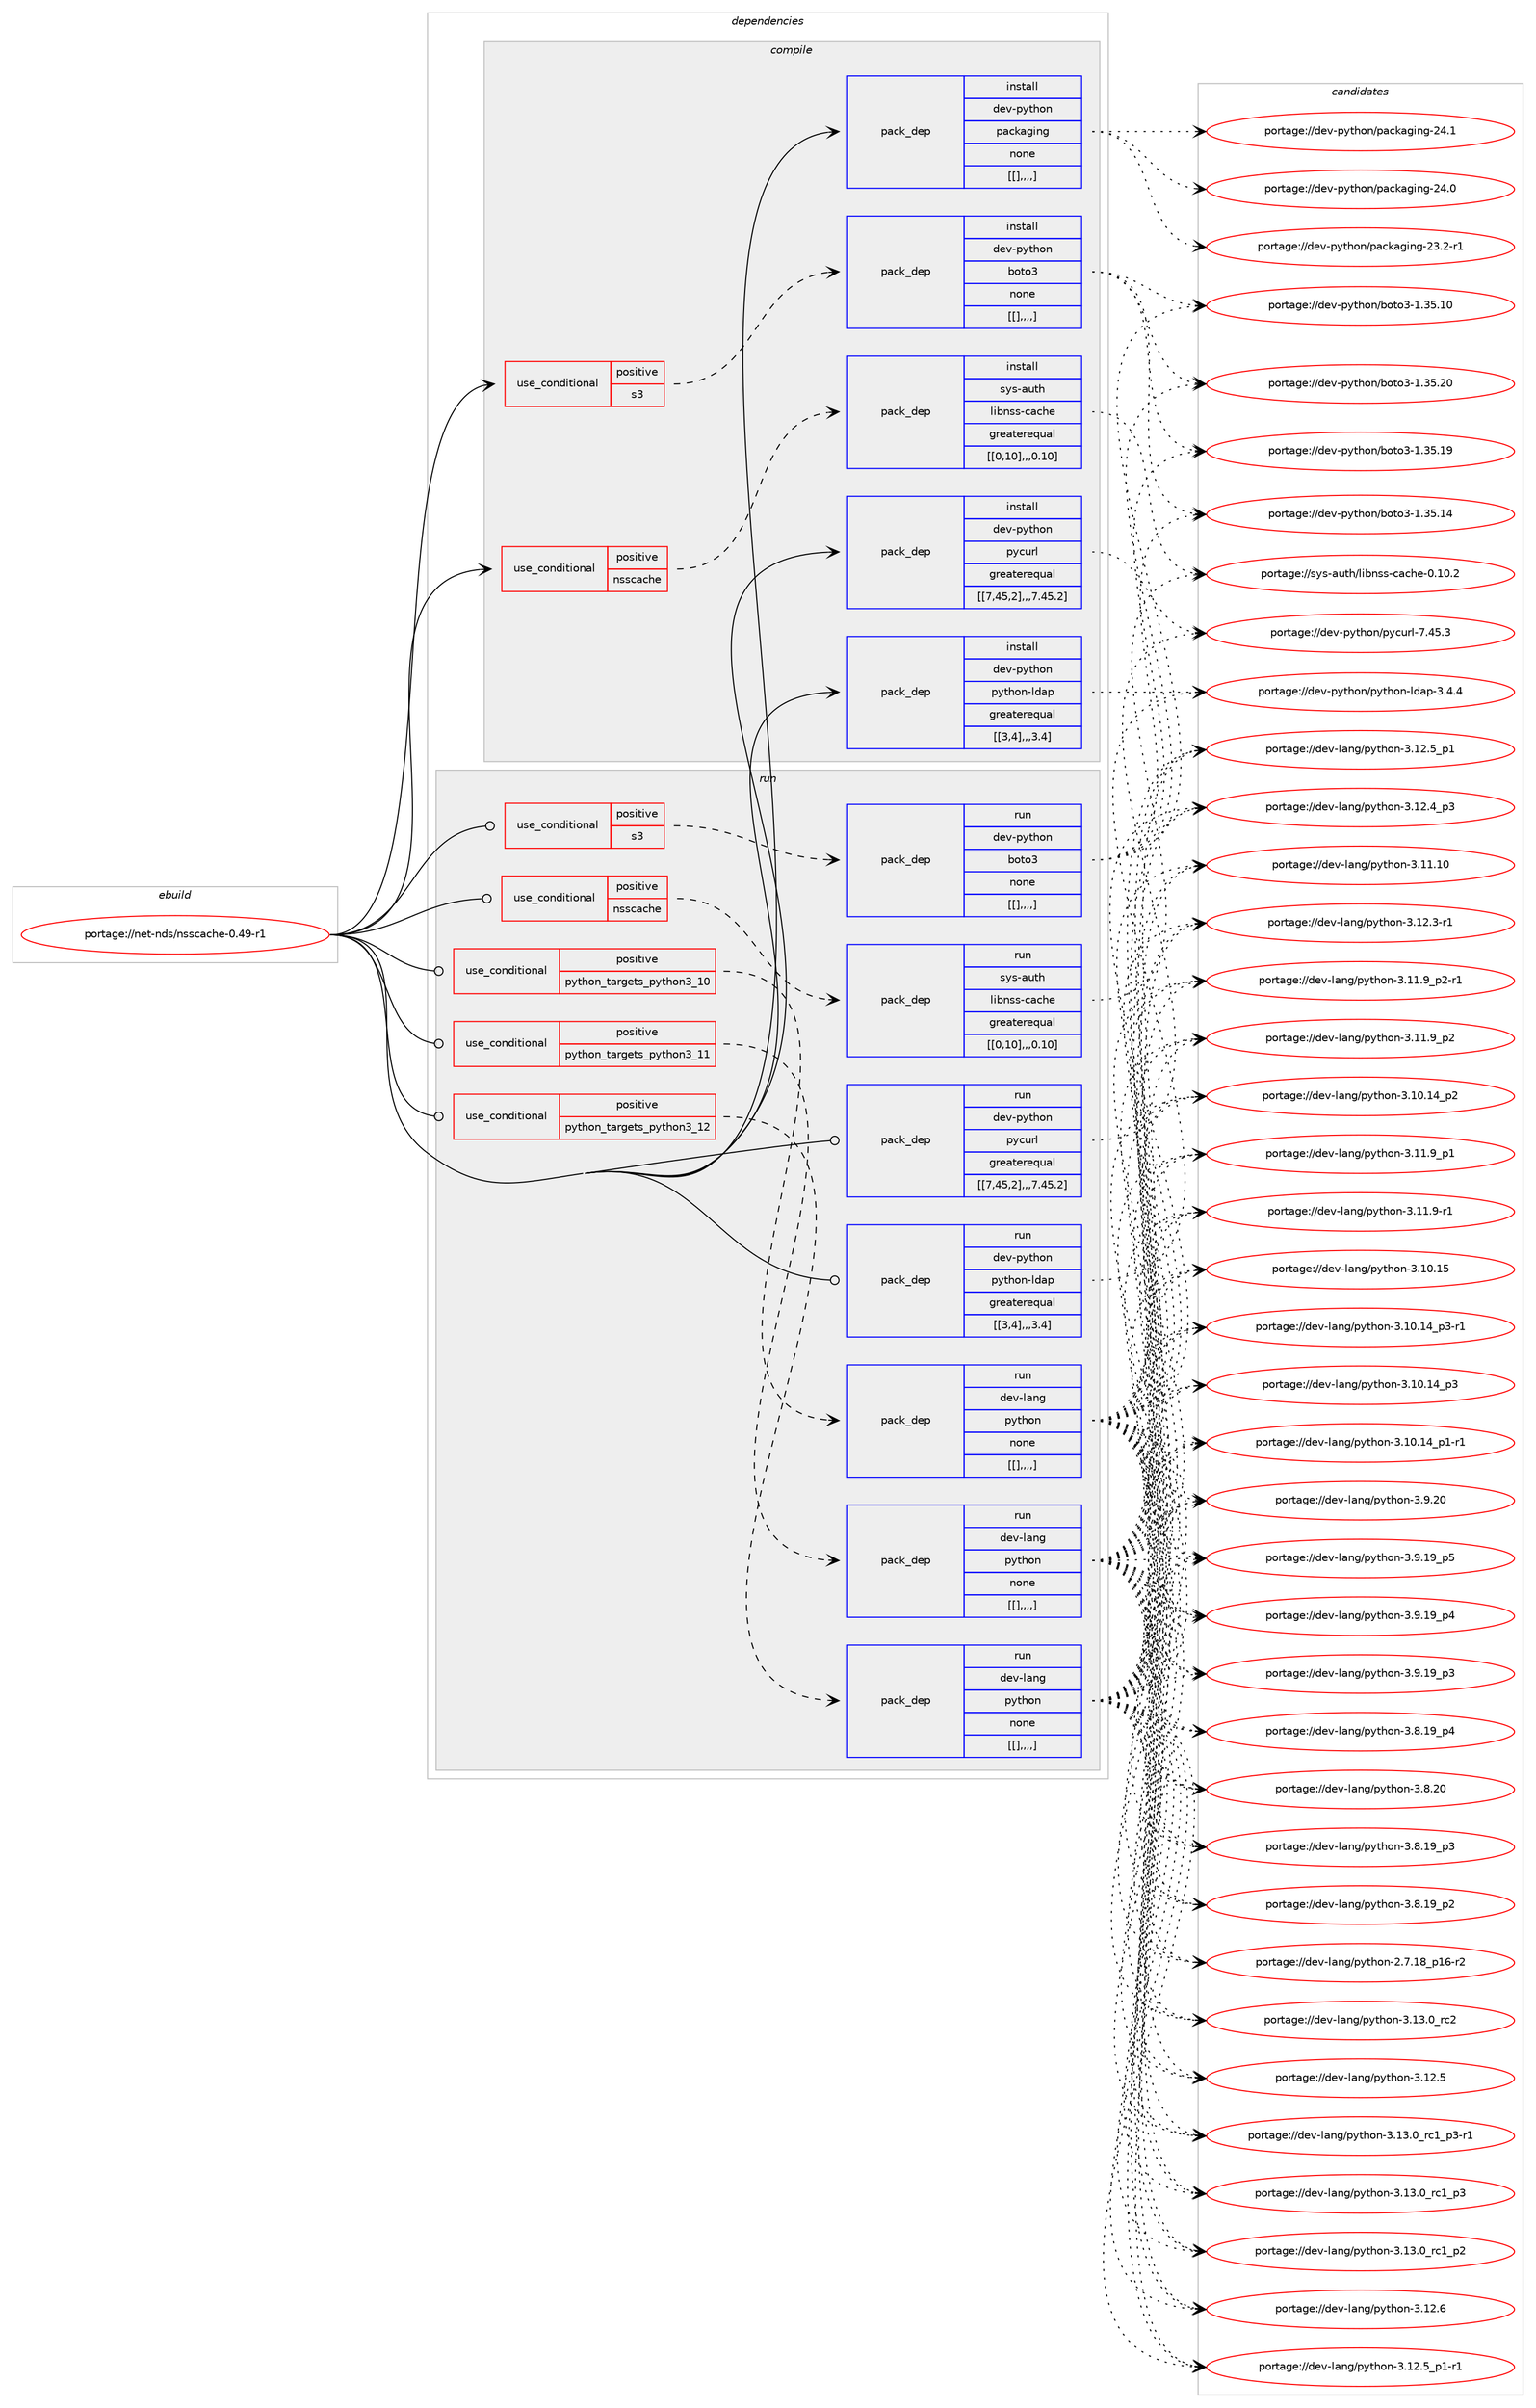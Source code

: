 digraph prolog {

# *************
# Graph options
# *************

newrank=true;
concentrate=true;
compound=true;
graph [rankdir=LR,fontname=Helvetica,fontsize=10,ranksep=1.5];#, ranksep=2.5, nodesep=0.2];
edge  [arrowhead=vee];
node  [fontname=Helvetica,fontsize=10];

# **********
# The ebuild
# **********

subgraph cluster_leftcol {
color=gray;
label=<<i>ebuild</i>>;
id [label="portage://net-nds/nsscache-0.49-r1", color=red, width=4, href="../net-nds/nsscache-0.49-r1.svg"];
}

# ****************
# The dependencies
# ****************

subgraph cluster_midcol {
color=gray;
label=<<i>dependencies</i>>;
subgraph cluster_compile {
fillcolor="#eeeeee";
style=filled;
label=<<i>compile</i>>;
subgraph cond103692 {
dependency395226 [label=<<TABLE BORDER="0" CELLBORDER="1" CELLSPACING="0" CELLPADDING="4"><TR><TD ROWSPAN="3" CELLPADDING="10">use_conditional</TD></TR><TR><TD>positive</TD></TR><TR><TD>nsscache</TD></TR></TABLE>>, shape=none, color=red];
subgraph pack288638 {
dependency395227 [label=<<TABLE BORDER="0" CELLBORDER="1" CELLSPACING="0" CELLPADDING="4" WIDTH="220"><TR><TD ROWSPAN="6" CELLPADDING="30">pack_dep</TD></TR><TR><TD WIDTH="110">install</TD></TR><TR><TD>sys-auth</TD></TR><TR><TD>libnss-cache</TD></TR><TR><TD>greaterequal</TD></TR><TR><TD>[[0,10],,,0.10]</TD></TR></TABLE>>, shape=none, color=blue];
}
dependency395226:e -> dependency395227:w [weight=20,style="dashed",arrowhead="vee"];
}
id:e -> dependency395226:w [weight=20,style="solid",arrowhead="vee"];
subgraph cond103693 {
dependency395228 [label=<<TABLE BORDER="0" CELLBORDER="1" CELLSPACING="0" CELLPADDING="4"><TR><TD ROWSPAN="3" CELLPADDING="10">use_conditional</TD></TR><TR><TD>positive</TD></TR><TR><TD>s3</TD></TR></TABLE>>, shape=none, color=red];
subgraph pack288639 {
dependency395229 [label=<<TABLE BORDER="0" CELLBORDER="1" CELLSPACING="0" CELLPADDING="4" WIDTH="220"><TR><TD ROWSPAN="6" CELLPADDING="30">pack_dep</TD></TR><TR><TD WIDTH="110">install</TD></TR><TR><TD>dev-python</TD></TR><TR><TD>boto3</TD></TR><TR><TD>none</TD></TR><TR><TD>[[],,,,]</TD></TR></TABLE>>, shape=none, color=blue];
}
dependency395228:e -> dependency395229:w [weight=20,style="dashed",arrowhead="vee"];
}
id:e -> dependency395228:w [weight=20,style="solid",arrowhead="vee"];
subgraph pack288640 {
dependency395230 [label=<<TABLE BORDER="0" CELLBORDER="1" CELLSPACING="0" CELLPADDING="4" WIDTH="220"><TR><TD ROWSPAN="6" CELLPADDING="30">pack_dep</TD></TR><TR><TD WIDTH="110">install</TD></TR><TR><TD>dev-python</TD></TR><TR><TD>packaging</TD></TR><TR><TD>none</TD></TR><TR><TD>[[],,,,]</TD></TR></TABLE>>, shape=none, color=blue];
}
id:e -> dependency395230:w [weight=20,style="solid",arrowhead="vee"];
subgraph pack288641 {
dependency395231 [label=<<TABLE BORDER="0" CELLBORDER="1" CELLSPACING="0" CELLPADDING="4" WIDTH="220"><TR><TD ROWSPAN="6" CELLPADDING="30">pack_dep</TD></TR><TR><TD WIDTH="110">install</TD></TR><TR><TD>dev-python</TD></TR><TR><TD>pycurl</TD></TR><TR><TD>greaterequal</TD></TR><TR><TD>[[7,45,2],,,7.45.2]</TD></TR></TABLE>>, shape=none, color=blue];
}
id:e -> dependency395231:w [weight=20,style="solid",arrowhead="vee"];
subgraph pack288642 {
dependency395232 [label=<<TABLE BORDER="0" CELLBORDER="1" CELLSPACING="0" CELLPADDING="4" WIDTH="220"><TR><TD ROWSPAN="6" CELLPADDING="30">pack_dep</TD></TR><TR><TD WIDTH="110">install</TD></TR><TR><TD>dev-python</TD></TR><TR><TD>python-ldap</TD></TR><TR><TD>greaterequal</TD></TR><TR><TD>[[3,4],,,3.4]</TD></TR></TABLE>>, shape=none, color=blue];
}
id:e -> dependency395232:w [weight=20,style="solid",arrowhead="vee"];
}
subgraph cluster_compileandrun {
fillcolor="#eeeeee";
style=filled;
label=<<i>compile and run</i>>;
}
subgraph cluster_run {
fillcolor="#eeeeee";
style=filled;
label=<<i>run</i>>;
subgraph cond103694 {
dependency395233 [label=<<TABLE BORDER="0" CELLBORDER="1" CELLSPACING="0" CELLPADDING="4"><TR><TD ROWSPAN="3" CELLPADDING="10">use_conditional</TD></TR><TR><TD>positive</TD></TR><TR><TD>nsscache</TD></TR></TABLE>>, shape=none, color=red];
subgraph pack288643 {
dependency395234 [label=<<TABLE BORDER="0" CELLBORDER="1" CELLSPACING="0" CELLPADDING="4" WIDTH="220"><TR><TD ROWSPAN="6" CELLPADDING="30">pack_dep</TD></TR><TR><TD WIDTH="110">run</TD></TR><TR><TD>sys-auth</TD></TR><TR><TD>libnss-cache</TD></TR><TR><TD>greaterequal</TD></TR><TR><TD>[[0,10],,,0.10]</TD></TR></TABLE>>, shape=none, color=blue];
}
dependency395233:e -> dependency395234:w [weight=20,style="dashed",arrowhead="vee"];
}
id:e -> dependency395233:w [weight=20,style="solid",arrowhead="odot"];
subgraph cond103695 {
dependency395235 [label=<<TABLE BORDER="0" CELLBORDER="1" CELLSPACING="0" CELLPADDING="4"><TR><TD ROWSPAN="3" CELLPADDING="10">use_conditional</TD></TR><TR><TD>positive</TD></TR><TR><TD>python_targets_python3_10</TD></TR></TABLE>>, shape=none, color=red];
subgraph pack288644 {
dependency395236 [label=<<TABLE BORDER="0" CELLBORDER="1" CELLSPACING="0" CELLPADDING="4" WIDTH="220"><TR><TD ROWSPAN="6" CELLPADDING="30">pack_dep</TD></TR><TR><TD WIDTH="110">run</TD></TR><TR><TD>dev-lang</TD></TR><TR><TD>python</TD></TR><TR><TD>none</TD></TR><TR><TD>[[],,,,]</TD></TR></TABLE>>, shape=none, color=blue];
}
dependency395235:e -> dependency395236:w [weight=20,style="dashed",arrowhead="vee"];
}
id:e -> dependency395235:w [weight=20,style="solid",arrowhead="odot"];
subgraph cond103696 {
dependency395237 [label=<<TABLE BORDER="0" CELLBORDER="1" CELLSPACING="0" CELLPADDING="4"><TR><TD ROWSPAN="3" CELLPADDING="10">use_conditional</TD></TR><TR><TD>positive</TD></TR><TR><TD>python_targets_python3_11</TD></TR></TABLE>>, shape=none, color=red];
subgraph pack288645 {
dependency395238 [label=<<TABLE BORDER="0" CELLBORDER="1" CELLSPACING="0" CELLPADDING="4" WIDTH="220"><TR><TD ROWSPAN="6" CELLPADDING="30">pack_dep</TD></TR><TR><TD WIDTH="110">run</TD></TR><TR><TD>dev-lang</TD></TR><TR><TD>python</TD></TR><TR><TD>none</TD></TR><TR><TD>[[],,,,]</TD></TR></TABLE>>, shape=none, color=blue];
}
dependency395237:e -> dependency395238:w [weight=20,style="dashed",arrowhead="vee"];
}
id:e -> dependency395237:w [weight=20,style="solid",arrowhead="odot"];
subgraph cond103697 {
dependency395239 [label=<<TABLE BORDER="0" CELLBORDER="1" CELLSPACING="0" CELLPADDING="4"><TR><TD ROWSPAN="3" CELLPADDING="10">use_conditional</TD></TR><TR><TD>positive</TD></TR><TR><TD>python_targets_python3_12</TD></TR></TABLE>>, shape=none, color=red];
subgraph pack288646 {
dependency395240 [label=<<TABLE BORDER="0" CELLBORDER="1" CELLSPACING="0" CELLPADDING="4" WIDTH="220"><TR><TD ROWSPAN="6" CELLPADDING="30">pack_dep</TD></TR><TR><TD WIDTH="110">run</TD></TR><TR><TD>dev-lang</TD></TR><TR><TD>python</TD></TR><TR><TD>none</TD></TR><TR><TD>[[],,,,]</TD></TR></TABLE>>, shape=none, color=blue];
}
dependency395239:e -> dependency395240:w [weight=20,style="dashed",arrowhead="vee"];
}
id:e -> dependency395239:w [weight=20,style="solid",arrowhead="odot"];
subgraph cond103698 {
dependency395241 [label=<<TABLE BORDER="0" CELLBORDER="1" CELLSPACING="0" CELLPADDING="4"><TR><TD ROWSPAN="3" CELLPADDING="10">use_conditional</TD></TR><TR><TD>positive</TD></TR><TR><TD>s3</TD></TR></TABLE>>, shape=none, color=red];
subgraph pack288647 {
dependency395242 [label=<<TABLE BORDER="0" CELLBORDER="1" CELLSPACING="0" CELLPADDING="4" WIDTH="220"><TR><TD ROWSPAN="6" CELLPADDING="30">pack_dep</TD></TR><TR><TD WIDTH="110">run</TD></TR><TR><TD>dev-python</TD></TR><TR><TD>boto3</TD></TR><TR><TD>none</TD></TR><TR><TD>[[],,,,]</TD></TR></TABLE>>, shape=none, color=blue];
}
dependency395241:e -> dependency395242:w [weight=20,style="dashed",arrowhead="vee"];
}
id:e -> dependency395241:w [weight=20,style="solid",arrowhead="odot"];
subgraph pack288648 {
dependency395243 [label=<<TABLE BORDER="0" CELLBORDER="1" CELLSPACING="0" CELLPADDING="4" WIDTH="220"><TR><TD ROWSPAN="6" CELLPADDING="30">pack_dep</TD></TR><TR><TD WIDTH="110">run</TD></TR><TR><TD>dev-python</TD></TR><TR><TD>pycurl</TD></TR><TR><TD>greaterequal</TD></TR><TR><TD>[[7,45,2],,,7.45.2]</TD></TR></TABLE>>, shape=none, color=blue];
}
id:e -> dependency395243:w [weight=20,style="solid",arrowhead="odot"];
subgraph pack288649 {
dependency395244 [label=<<TABLE BORDER="0" CELLBORDER="1" CELLSPACING="0" CELLPADDING="4" WIDTH="220"><TR><TD ROWSPAN="6" CELLPADDING="30">pack_dep</TD></TR><TR><TD WIDTH="110">run</TD></TR><TR><TD>dev-python</TD></TR><TR><TD>python-ldap</TD></TR><TR><TD>greaterequal</TD></TR><TR><TD>[[3,4],,,3.4]</TD></TR></TABLE>>, shape=none, color=blue];
}
id:e -> dependency395244:w [weight=20,style="solid",arrowhead="odot"];
}
}

# **************
# The candidates
# **************

subgraph cluster_choices {
rank=same;
color=gray;
label=<<i>candidates</i>>;

subgraph choice288638 {
color=black;
nodesep=1;
choice115121115459711711610447108105981101151154599979910410145484649484650 [label="portage://sys-auth/libnss-cache-0.10.2", color=red, width=4,href="../sys-auth/libnss-cache-0.10.2.svg"];
dependency395227:e -> choice115121115459711711610447108105981101151154599979910410145484649484650:w [style=dotted,weight="100"];
}
subgraph choice288639 {
color=black;
nodesep=1;
choice100101118451121211161041111104798111116111514549465153465048 [label="portage://dev-python/boto3-1.35.20", color=red, width=4,href="../dev-python/boto3-1.35.20.svg"];
choice100101118451121211161041111104798111116111514549465153464957 [label="portage://dev-python/boto3-1.35.19", color=red, width=4,href="../dev-python/boto3-1.35.19.svg"];
choice100101118451121211161041111104798111116111514549465153464952 [label="portage://dev-python/boto3-1.35.14", color=red, width=4,href="../dev-python/boto3-1.35.14.svg"];
choice100101118451121211161041111104798111116111514549465153464948 [label="portage://dev-python/boto3-1.35.10", color=red, width=4,href="../dev-python/boto3-1.35.10.svg"];
dependency395229:e -> choice100101118451121211161041111104798111116111514549465153465048:w [style=dotted,weight="100"];
dependency395229:e -> choice100101118451121211161041111104798111116111514549465153464957:w [style=dotted,weight="100"];
dependency395229:e -> choice100101118451121211161041111104798111116111514549465153464952:w [style=dotted,weight="100"];
dependency395229:e -> choice100101118451121211161041111104798111116111514549465153464948:w [style=dotted,weight="100"];
}
subgraph choice288640 {
color=black;
nodesep=1;
choice10010111845112121116104111110471129799107971031051101034550524649 [label="portage://dev-python/packaging-24.1", color=red, width=4,href="../dev-python/packaging-24.1.svg"];
choice10010111845112121116104111110471129799107971031051101034550524648 [label="portage://dev-python/packaging-24.0", color=red, width=4,href="../dev-python/packaging-24.0.svg"];
choice100101118451121211161041111104711297991079710310511010345505146504511449 [label="portage://dev-python/packaging-23.2-r1", color=red, width=4,href="../dev-python/packaging-23.2-r1.svg"];
dependency395230:e -> choice10010111845112121116104111110471129799107971031051101034550524649:w [style=dotted,weight="100"];
dependency395230:e -> choice10010111845112121116104111110471129799107971031051101034550524648:w [style=dotted,weight="100"];
dependency395230:e -> choice100101118451121211161041111104711297991079710310511010345505146504511449:w [style=dotted,weight="100"];
}
subgraph choice288641 {
color=black;
nodesep=1;
choice10010111845112121116104111110471121219911711410845554652534651 [label="portage://dev-python/pycurl-7.45.3", color=red, width=4,href="../dev-python/pycurl-7.45.3.svg"];
dependency395231:e -> choice10010111845112121116104111110471121219911711410845554652534651:w [style=dotted,weight="100"];
}
subgraph choice288642 {
color=black;
nodesep=1;
choice10010111845112121116104111110471121211161041111104510810097112455146524652 [label="portage://dev-python/python-ldap-3.4.4", color=red, width=4,href="../dev-python/python-ldap-3.4.4.svg"];
dependency395232:e -> choice10010111845112121116104111110471121211161041111104510810097112455146524652:w [style=dotted,weight="100"];
}
subgraph choice288643 {
color=black;
nodesep=1;
choice115121115459711711610447108105981101151154599979910410145484649484650 [label="portage://sys-auth/libnss-cache-0.10.2", color=red, width=4,href="../sys-auth/libnss-cache-0.10.2.svg"];
dependency395234:e -> choice115121115459711711610447108105981101151154599979910410145484649484650:w [style=dotted,weight="100"];
}
subgraph choice288644 {
color=black;
nodesep=1;
choice10010111845108971101034711212111610411111045514649514648951149950 [label="portage://dev-lang/python-3.13.0_rc2", color=red, width=4,href="../dev-lang/python-3.13.0_rc2.svg"];
choice1001011184510897110103471121211161041111104551464951464895114994995112514511449 [label="portage://dev-lang/python-3.13.0_rc1_p3-r1", color=red, width=4,href="../dev-lang/python-3.13.0_rc1_p3-r1.svg"];
choice100101118451089711010347112121116104111110455146495146489511499499511251 [label="portage://dev-lang/python-3.13.0_rc1_p3", color=red, width=4,href="../dev-lang/python-3.13.0_rc1_p3.svg"];
choice100101118451089711010347112121116104111110455146495146489511499499511250 [label="portage://dev-lang/python-3.13.0_rc1_p2", color=red, width=4,href="../dev-lang/python-3.13.0_rc1_p2.svg"];
choice10010111845108971101034711212111610411111045514649504654 [label="portage://dev-lang/python-3.12.6", color=red, width=4,href="../dev-lang/python-3.12.6.svg"];
choice1001011184510897110103471121211161041111104551464950465395112494511449 [label="portage://dev-lang/python-3.12.5_p1-r1", color=red, width=4,href="../dev-lang/python-3.12.5_p1-r1.svg"];
choice100101118451089711010347112121116104111110455146495046539511249 [label="portage://dev-lang/python-3.12.5_p1", color=red, width=4,href="../dev-lang/python-3.12.5_p1.svg"];
choice10010111845108971101034711212111610411111045514649504653 [label="portage://dev-lang/python-3.12.5", color=red, width=4,href="../dev-lang/python-3.12.5.svg"];
choice100101118451089711010347112121116104111110455146495046529511251 [label="portage://dev-lang/python-3.12.4_p3", color=red, width=4,href="../dev-lang/python-3.12.4_p3.svg"];
choice100101118451089711010347112121116104111110455146495046514511449 [label="portage://dev-lang/python-3.12.3-r1", color=red, width=4,href="../dev-lang/python-3.12.3-r1.svg"];
choice1001011184510897110103471121211161041111104551464949464948 [label="portage://dev-lang/python-3.11.10", color=red, width=4,href="../dev-lang/python-3.11.10.svg"];
choice1001011184510897110103471121211161041111104551464949465795112504511449 [label="portage://dev-lang/python-3.11.9_p2-r1", color=red, width=4,href="../dev-lang/python-3.11.9_p2-r1.svg"];
choice100101118451089711010347112121116104111110455146494946579511250 [label="portage://dev-lang/python-3.11.9_p2", color=red, width=4,href="../dev-lang/python-3.11.9_p2.svg"];
choice100101118451089711010347112121116104111110455146494946579511249 [label="portage://dev-lang/python-3.11.9_p1", color=red, width=4,href="../dev-lang/python-3.11.9_p1.svg"];
choice100101118451089711010347112121116104111110455146494946574511449 [label="portage://dev-lang/python-3.11.9-r1", color=red, width=4,href="../dev-lang/python-3.11.9-r1.svg"];
choice1001011184510897110103471121211161041111104551464948464953 [label="portage://dev-lang/python-3.10.15", color=red, width=4,href="../dev-lang/python-3.10.15.svg"];
choice100101118451089711010347112121116104111110455146494846495295112514511449 [label="portage://dev-lang/python-3.10.14_p3-r1", color=red, width=4,href="../dev-lang/python-3.10.14_p3-r1.svg"];
choice10010111845108971101034711212111610411111045514649484649529511251 [label="portage://dev-lang/python-3.10.14_p3", color=red, width=4,href="../dev-lang/python-3.10.14_p3.svg"];
choice10010111845108971101034711212111610411111045514649484649529511250 [label="portage://dev-lang/python-3.10.14_p2", color=red, width=4,href="../dev-lang/python-3.10.14_p2.svg"];
choice100101118451089711010347112121116104111110455146494846495295112494511449 [label="portage://dev-lang/python-3.10.14_p1-r1", color=red, width=4,href="../dev-lang/python-3.10.14_p1-r1.svg"];
choice10010111845108971101034711212111610411111045514657465048 [label="portage://dev-lang/python-3.9.20", color=red, width=4,href="../dev-lang/python-3.9.20.svg"];
choice100101118451089711010347112121116104111110455146574649579511253 [label="portage://dev-lang/python-3.9.19_p5", color=red, width=4,href="../dev-lang/python-3.9.19_p5.svg"];
choice100101118451089711010347112121116104111110455146574649579511252 [label="portage://dev-lang/python-3.9.19_p4", color=red, width=4,href="../dev-lang/python-3.9.19_p4.svg"];
choice100101118451089711010347112121116104111110455146574649579511251 [label="portage://dev-lang/python-3.9.19_p3", color=red, width=4,href="../dev-lang/python-3.9.19_p3.svg"];
choice10010111845108971101034711212111610411111045514656465048 [label="portage://dev-lang/python-3.8.20", color=red, width=4,href="../dev-lang/python-3.8.20.svg"];
choice100101118451089711010347112121116104111110455146564649579511252 [label="portage://dev-lang/python-3.8.19_p4", color=red, width=4,href="../dev-lang/python-3.8.19_p4.svg"];
choice100101118451089711010347112121116104111110455146564649579511251 [label="portage://dev-lang/python-3.8.19_p3", color=red, width=4,href="../dev-lang/python-3.8.19_p3.svg"];
choice100101118451089711010347112121116104111110455146564649579511250 [label="portage://dev-lang/python-3.8.19_p2", color=red, width=4,href="../dev-lang/python-3.8.19_p2.svg"];
choice100101118451089711010347112121116104111110455046554649569511249544511450 [label="portage://dev-lang/python-2.7.18_p16-r2", color=red, width=4,href="../dev-lang/python-2.7.18_p16-r2.svg"];
dependency395236:e -> choice10010111845108971101034711212111610411111045514649514648951149950:w [style=dotted,weight="100"];
dependency395236:e -> choice1001011184510897110103471121211161041111104551464951464895114994995112514511449:w [style=dotted,weight="100"];
dependency395236:e -> choice100101118451089711010347112121116104111110455146495146489511499499511251:w [style=dotted,weight="100"];
dependency395236:e -> choice100101118451089711010347112121116104111110455146495146489511499499511250:w [style=dotted,weight="100"];
dependency395236:e -> choice10010111845108971101034711212111610411111045514649504654:w [style=dotted,weight="100"];
dependency395236:e -> choice1001011184510897110103471121211161041111104551464950465395112494511449:w [style=dotted,weight="100"];
dependency395236:e -> choice100101118451089711010347112121116104111110455146495046539511249:w [style=dotted,weight="100"];
dependency395236:e -> choice10010111845108971101034711212111610411111045514649504653:w [style=dotted,weight="100"];
dependency395236:e -> choice100101118451089711010347112121116104111110455146495046529511251:w [style=dotted,weight="100"];
dependency395236:e -> choice100101118451089711010347112121116104111110455146495046514511449:w [style=dotted,weight="100"];
dependency395236:e -> choice1001011184510897110103471121211161041111104551464949464948:w [style=dotted,weight="100"];
dependency395236:e -> choice1001011184510897110103471121211161041111104551464949465795112504511449:w [style=dotted,weight="100"];
dependency395236:e -> choice100101118451089711010347112121116104111110455146494946579511250:w [style=dotted,weight="100"];
dependency395236:e -> choice100101118451089711010347112121116104111110455146494946579511249:w [style=dotted,weight="100"];
dependency395236:e -> choice100101118451089711010347112121116104111110455146494946574511449:w [style=dotted,weight="100"];
dependency395236:e -> choice1001011184510897110103471121211161041111104551464948464953:w [style=dotted,weight="100"];
dependency395236:e -> choice100101118451089711010347112121116104111110455146494846495295112514511449:w [style=dotted,weight="100"];
dependency395236:e -> choice10010111845108971101034711212111610411111045514649484649529511251:w [style=dotted,weight="100"];
dependency395236:e -> choice10010111845108971101034711212111610411111045514649484649529511250:w [style=dotted,weight="100"];
dependency395236:e -> choice100101118451089711010347112121116104111110455146494846495295112494511449:w [style=dotted,weight="100"];
dependency395236:e -> choice10010111845108971101034711212111610411111045514657465048:w [style=dotted,weight="100"];
dependency395236:e -> choice100101118451089711010347112121116104111110455146574649579511253:w [style=dotted,weight="100"];
dependency395236:e -> choice100101118451089711010347112121116104111110455146574649579511252:w [style=dotted,weight="100"];
dependency395236:e -> choice100101118451089711010347112121116104111110455146574649579511251:w [style=dotted,weight="100"];
dependency395236:e -> choice10010111845108971101034711212111610411111045514656465048:w [style=dotted,weight="100"];
dependency395236:e -> choice100101118451089711010347112121116104111110455146564649579511252:w [style=dotted,weight="100"];
dependency395236:e -> choice100101118451089711010347112121116104111110455146564649579511251:w [style=dotted,weight="100"];
dependency395236:e -> choice100101118451089711010347112121116104111110455146564649579511250:w [style=dotted,weight="100"];
dependency395236:e -> choice100101118451089711010347112121116104111110455046554649569511249544511450:w [style=dotted,weight="100"];
}
subgraph choice288645 {
color=black;
nodesep=1;
choice10010111845108971101034711212111610411111045514649514648951149950 [label="portage://dev-lang/python-3.13.0_rc2", color=red, width=4,href="../dev-lang/python-3.13.0_rc2.svg"];
choice1001011184510897110103471121211161041111104551464951464895114994995112514511449 [label="portage://dev-lang/python-3.13.0_rc1_p3-r1", color=red, width=4,href="../dev-lang/python-3.13.0_rc1_p3-r1.svg"];
choice100101118451089711010347112121116104111110455146495146489511499499511251 [label="portage://dev-lang/python-3.13.0_rc1_p3", color=red, width=4,href="../dev-lang/python-3.13.0_rc1_p3.svg"];
choice100101118451089711010347112121116104111110455146495146489511499499511250 [label="portage://dev-lang/python-3.13.0_rc1_p2", color=red, width=4,href="../dev-lang/python-3.13.0_rc1_p2.svg"];
choice10010111845108971101034711212111610411111045514649504654 [label="portage://dev-lang/python-3.12.6", color=red, width=4,href="../dev-lang/python-3.12.6.svg"];
choice1001011184510897110103471121211161041111104551464950465395112494511449 [label="portage://dev-lang/python-3.12.5_p1-r1", color=red, width=4,href="../dev-lang/python-3.12.5_p1-r1.svg"];
choice100101118451089711010347112121116104111110455146495046539511249 [label="portage://dev-lang/python-3.12.5_p1", color=red, width=4,href="../dev-lang/python-3.12.5_p1.svg"];
choice10010111845108971101034711212111610411111045514649504653 [label="portage://dev-lang/python-3.12.5", color=red, width=4,href="../dev-lang/python-3.12.5.svg"];
choice100101118451089711010347112121116104111110455146495046529511251 [label="portage://dev-lang/python-3.12.4_p3", color=red, width=4,href="../dev-lang/python-3.12.4_p3.svg"];
choice100101118451089711010347112121116104111110455146495046514511449 [label="portage://dev-lang/python-3.12.3-r1", color=red, width=4,href="../dev-lang/python-3.12.3-r1.svg"];
choice1001011184510897110103471121211161041111104551464949464948 [label="portage://dev-lang/python-3.11.10", color=red, width=4,href="../dev-lang/python-3.11.10.svg"];
choice1001011184510897110103471121211161041111104551464949465795112504511449 [label="portage://dev-lang/python-3.11.9_p2-r1", color=red, width=4,href="../dev-lang/python-3.11.9_p2-r1.svg"];
choice100101118451089711010347112121116104111110455146494946579511250 [label="portage://dev-lang/python-3.11.9_p2", color=red, width=4,href="../dev-lang/python-3.11.9_p2.svg"];
choice100101118451089711010347112121116104111110455146494946579511249 [label="portage://dev-lang/python-3.11.9_p1", color=red, width=4,href="../dev-lang/python-3.11.9_p1.svg"];
choice100101118451089711010347112121116104111110455146494946574511449 [label="portage://dev-lang/python-3.11.9-r1", color=red, width=4,href="../dev-lang/python-3.11.9-r1.svg"];
choice1001011184510897110103471121211161041111104551464948464953 [label="portage://dev-lang/python-3.10.15", color=red, width=4,href="../dev-lang/python-3.10.15.svg"];
choice100101118451089711010347112121116104111110455146494846495295112514511449 [label="portage://dev-lang/python-3.10.14_p3-r1", color=red, width=4,href="../dev-lang/python-3.10.14_p3-r1.svg"];
choice10010111845108971101034711212111610411111045514649484649529511251 [label="portage://dev-lang/python-3.10.14_p3", color=red, width=4,href="../dev-lang/python-3.10.14_p3.svg"];
choice10010111845108971101034711212111610411111045514649484649529511250 [label="portage://dev-lang/python-3.10.14_p2", color=red, width=4,href="../dev-lang/python-3.10.14_p2.svg"];
choice100101118451089711010347112121116104111110455146494846495295112494511449 [label="portage://dev-lang/python-3.10.14_p1-r1", color=red, width=4,href="../dev-lang/python-3.10.14_p1-r1.svg"];
choice10010111845108971101034711212111610411111045514657465048 [label="portage://dev-lang/python-3.9.20", color=red, width=4,href="../dev-lang/python-3.9.20.svg"];
choice100101118451089711010347112121116104111110455146574649579511253 [label="portage://dev-lang/python-3.9.19_p5", color=red, width=4,href="../dev-lang/python-3.9.19_p5.svg"];
choice100101118451089711010347112121116104111110455146574649579511252 [label="portage://dev-lang/python-3.9.19_p4", color=red, width=4,href="../dev-lang/python-3.9.19_p4.svg"];
choice100101118451089711010347112121116104111110455146574649579511251 [label="portage://dev-lang/python-3.9.19_p3", color=red, width=4,href="../dev-lang/python-3.9.19_p3.svg"];
choice10010111845108971101034711212111610411111045514656465048 [label="portage://dev-lang/python-3.8.20", color=red, width=4,href="../dev-lang/python-3.8.20.svg"];
choice100101118451089711010347112121116104111110455146564649579511252 [label="portage://dev-lang/python-3.8.19_p4", color=red, width=4,href="../dev-lang/python-3.8.19_p4.svg"];
choice100101118451089711010347112121116104111110455146564649579511251 [label="portage://dev-lang/python-3.8.19_p3", color=red, width=4,href="../dev-lang/python-3.8.19_p3.svg"];
choice100101118451089711010347112121116104111110455146564649579511250 [label="portage://dev-lang/python-3.8.19_p2", color=red, width=4,href="../dev-lang/python-3.8.19_p2.svg"];
choice100101118451089711010347112121116104111110455046554649569511249544511450 [label="portage://dev-lang/python-2.7.18_p16-r2", color=red, width=4,href="../dev-lang/python-2.7.18_p16-r2.svg"];
dependency395238:e -> choice10010111845108971101034711212111610411111045514649514648951149950:w [style=dotted,weight="100"];
dependency395238:e -> choice1001011184510897110103471121211161041111104551464951464895114994995112514511449:w [style=dotted,weight="100"];
dependency395238:e -> choice100101118451089711010347112121116104111110455146495146489511499499511251:w [style=dotted,weight="100"];
dependency395238:e -> choice100101118451089711010347112121116104111110455146495146489511499499511250:w [style=dotted,weight="100"];
dependency395238:e -> choice10010111845108971101034711212111610411111045514649504654:w [style=dotted,weight="100"];
dependency395238:e -> choice1001011184510897110103471121211161041111104551464950465395112494511449:w [style=dotted,weight="100"];
dependency395238:e -> choice100101118451089711010347112121116104111110455146495046539511249:w [style=dotted,weight="100"];
dependency395238:e -> choice10010111845108971101034711212111610411111045514649504653:w [style=dotted,weight="100"];
dependency395238:e -> choice100101118451089711010347112121116104111110455146495046529511251:w [style=dotted,weight="100"];
dependency395238:e -> choice100101118451089711010347112121116104111110455146495046514511449:w [style=dotted,weight="100"];
dependency395238:e -> choice1001011184510897110103471121211161041111104551464949464948:w [style=dotted,weight="100"];
dependency395238:e -> choice1001011184510897110103471121211161041111104551464949465795112504511449:w [style=dotted,weight="100"];
dependency395238:e -> choice100101118451089711010347112121116104111110455146494946579511250:w [style=dotted,weight="100"];
dependency395238:e -> choice100101118451089711010347112121116104111110455146494946579511249:w [style=dotted,weight="100"];
dependency395238:e -> choice100101118451089711010347112121116104111110455146494946574511449:w [style=dotted,weight="100"];
dependency395238:e -> choice1001011184510897110103471121211161041111104551464948464953:w [style=dotted,weight="100"];
dependency395238:e -> choice100101118451089711010347112121116104111110455146494846495295112514511449:w [style=dotted,weight="100"];
dependency395238:e -> choice10010111845108971101034711212111610411111045514649484649529511251:w [style=dotted,weight="100"];
dependency395238:e -> choice10010111845108971101034711212111610411111045514649484649529511250:w [style=dotted,weight="100"];
dependency395238:e -> choice100101118451089711010347112121116104111110455146494846495295112494511449:w [style=dotted,weight="100"];
dependency395238:e -> choice10010111845108971101034711212111610411111045514657465048:w [style=dotted,weight="100"];
dependency395238:e -> choice100101118451089711010347112121116104111110455146574649579511253:w [style=dotted,weight="100"];
dependency395238:e -> choice100101118451089711010347112121116104111110455146574649579511252:w [style=dotted,weight="100"];
dependency395238:e -> choice100101118451089711010347112121116104111110455146574649579511251:w [style=dotted,weight="100"];
dependency395238:e -> choice10010111845108971101034711212111610411111045514656465048:w [style=dotted,weight="100"];
dependency395238:e -> choice100101118451089711010347112121116104111110455146564649579511252:w [style=dotted,weight="100"];
dependency395238:e -> choice100101118451089711010347112121116104111110455146564649579511251:w [style=dotted,weight="100"];
dependency395238:e -> choice100101118451089711010347112121116104111110455146564649579511250:w [style=dotted,weight="100"];
dependency395238:e -> choice100101118451089711010347112121116104111110455046554649569511249544511450:w [style=dotted,weight="100"];
}
subgraph choice288646 {
color=black;
nodesep=1;
choice10010111845108971101034711212111610411111045514649514648951149950 [label="portage://dev-lang/python-3.13.0_rc2", color=red, width=4,href="../dev-lang/python-3.13.0_rc2.svg"];
choice1001011184510897110103471121211161041111104551464951464895114994995112514511449 [label="portage://dev-lang/python-3.13.0_rc1_p3-r1", color=red, width=4,href="../dev-lang/python-3.13.0_rc1_p3-r1.svg"];
choice100101118451089711010347112121116104111110455146495146489511499499511251 [label="portage://dev-lang/python-3.13.0_rc1_p3", color=red, width=4,href="../dev-lang/python-3.13.0_rc1_p3.svg"];
choice100101118451089711010347112121116104111110455146495146489511499499511250 [label="portage://dev-lang/python-3.13.0_rc1_p2", color=red, width=4,href="../dev-lang/python-3.13.0_rc1_p2.svg"];
choice10010111845108971101034711212111610411111045514649504654 [label="portage://dev-lang/python-3.12.6", color=red, width=4,href="../dev-lang/python-3.12.6.svg"];
choice1001011184510897110103471121211161041111104551464950465395112494511449 [label="portage://dev-lang/python-3.12.5_p1-r1", color=red, width=4,href="../dev-lang/python-3.12.5_p1-r1.svg"];
choice100101118451089711010347112121116104111110455146495046539511249 [label="portage://dev-lang/python-3.12.5_p1", color=red, width=4,href="../dev-lang/python-3.12.5_p1.svg"];
choice10010111845108971101034711212111610411111045514649504653 [label="portage://dev-lang/python-3.12.5", color=red, width=4,href="../dev-lang/python-3.12.5.svg"];
choice100101118451089711010347112121116104111110455146495046529511251 [label="portage://dev-lang/python-3.12.4_p3", color=red, width=4,href="../dev-lang/python-3.12.4_p3.svg"];
choice100101118451089711010347112121116104111110455146495046514511449 [label="portage://dev-lang/python-3.12.3-r1", color=red, width=4,href="../dev-lang/python-3.12.3-r1.svg"];
choice1001011184510897110103471121211161041111104551464949464948 [label="portage://dev-lang/python-3.11.10", color=red, width=4,href="../dev-lang/python-3.11.10.svg"];
choice1001011184510897110103471121211161041111104551464949465795112504511449 [label="portage://dev-lang/python-3.11.9_p2-r1", color=red, width=4,href="../dev-lang/python-3.11.9_p2-r1.svg"];
choice100101118451089711010347112121116104111110455146494946579511250 [label="portage://dev-lang/python-3.11.9_p2", color=red, width=4,href="../dev-lang/python-3.11.9_p2.svg"];
choice100101118451089711010347112121116104111110455146494946579511249 [label="portage://dev-lang/python-3.11.9_p1", color=red, width=4,href="../dev-lang/python-3.11.9_p1.svg"];
choice100101118451089711010347112121116104111110455146494946574511449 [label="portage://dev-lang/python-3.11.9-r1", color=red, width=4,href="../dev-lang/python-3.11.9-r1.svg"];
choice1001011184510897110103471121211161041111104551464948464953 [label="portage://dev-lang/python-3.10.15", color=red, width=4,href="../dev-lang/python-3.10.15.svg"];
choice100101118451089711010347112121116104111110455146494846495295112514511449 [label="portage://dev-lang/python-3.10.14_p3-r1", color=red, width=4,href="../dev-lang/python-3.10.14_p3-r1.svg"];
choice10010111845108971101034711212111610411111045514649484649529511251 [label="portage://dev-lang/python-3.10.14_p3", color=red, width=4,href="../dev-lang/python-3.10.14_p3.svg"];
choice10010111845108971101034711212111610411111045514649484649529511250 [label="portage://dev-lang/python-3.10.14_p2", color=red, width=4,href="../dev-lang/python-3.10.14_p2.svg"];
choice100101118451089711010347112121116104111110455146494846495295112494511449 [label="portage://dev-lang/python-3.10.14_p1-r1", color=red, width=4,href="../dev-lang/python-3.10.14_p1-r1.svg"];
choice10010111845108971101034711212111610411111045514657465048 [label="portage://dev-lang/python-3.9.20", color=red, width=4,href="../dev-lang/python-3.9.20.svg"];
choice100101118451089711010347112121116104111110455146574649579511253 [label="portage://dev-lang/python-3.9.19_p5", color=red, width=4,href="../dev-lang/python-3.9.19_p5.svg"];
choice100101118451089711010347112121116104111110455146574649579511252 [label="portage://dev-lang/python-3.9.19_p4", color=red, width=4,href="../dev-lang/python-3.9.19_p4.svg"];
choice100101118451089711010347112121116104111110455146574649579511251 [label="portage://dev-lang/python-3.9.19_p3", color=red, width=4,href="../dev-lang/python-3.9.19_p3.svg"];
choice10010111845108971101034711212111610411111045514656465048 [label="portage://dev-lang/python-3.8.20", color=red, width=4,href="../dev-lang/python-3.8.20.svg"];
choice100101118451089711010347112121116104111110455146564649579511252 [label="portage://dev-lang/python-3.8.19_p4", color=red, width=4,href="../dev-lang/python-3.8.19_p4.svg"];
choice100101118451089711010347112121116104111110455146564649579511251 [label="portage://dev-lang/python-3.8.19_p3", color=red, width=4,href="../dev-lang/python-3.8.19_p3.svg"];
choice100101118451089711010347112121116104111110455146564649579511250 [label="portage://dev-lang/python-3.8.19_p2", color=red, width=4,href="../dev-lang/python-3.8.19_p2.svg"];
choice100101118451089711010347112121116104111110455046554649569511249544511450 [label="portage://dev-lang/python-2.7.18_p16-r2", color=red, width=4,href="../dev-lang/python-2.7.18_p16-r2.svg"];
dependency395240:e -> choice10010111845108971101034711212111610411111045514649514648951149950:w [style=dotted,weight="100"];
dependency395240:e -> choice1001011184510897110103471121211161041111104551464951464895114994995112514511449:w [style=dotted,weight="100"];
dependency395240:e -> choice100101118451089711010347112121116104111110455146495146489511499499511251:w [style=dotted,weight="100"];
dependency395240:e -> choice100101118451089711010347112121116104111110455146495146489511499499511250:w [style=dotted,weight="100"];
dependency395240:e -> choice10010111845108971101034711212111610411111045514649504654:w [style=dotted,weight="100"];
dependency395240:e -> choice1001011184510897110103471121211161041111104551464950465395112494511449:w [style=dotted,weight="100"];
dependency395240:e -> choice100101118451089711010347112121116104111110455146495046539511249:w [style=dotted,weight="100"];
dependency395240:e -> choice10010111845108971101034711212111610411111045514649504653:w [style=dotted,weight="100"];
dependency395240:e -> choice100101118451089711010347112121116104111110455146495046529511251:w [style=dotted,weight="100"];
dependency395240:e -> choice100101118451089711010347112121116104111110455146495046514511449:w [style=dotted,weight="100"];
dependency395240:e -> choice1001011184510897110103471121211161041111104551464949464948:w [style=dotted,weight="100"];
dependency395240:e -> choice1001011184510897110103471121211161041111104551464949465795112504511449:w [style=dotted,weight="100"];
dependency395240:e -> choice100101118451089711010347112121116104111110455146494946579511250:w [style=dotted,weight="100"];
dependency395240:e -> choice100101118451089711010347112121116104111110455146494946579511249:w [style=dotted,weight="100"];
dependency395240:e -> choice100101118451089711010347112121116104111110455146494946574511449:w [style=dotted,weight="100"];
dependency395240:e -> choice1001011184510897110103471121211161041111104551464948464953:w [style=dotted,weight="100"];
dependency395240:e -> choice100101118451089711010347112121116104111110455146494846495295112514511449:w [style=dotted,weight="100"];
dependency395240:e -> choice10010111845108971101034711212111610411111045514649484649529511251:w [style=dotted,weight="100"];
dependency395240:e -> choice10010111845108971101034711212111610411111045514649484649529511250:w [style=dotted,weight="100"];
dependency395240:e -> choice100101118451089711010347112121116104111110455146494846495295112494511449:w [style=dotted,weight="100"];
dependency395240:e -> choice10010111845108971101034711212111610411111045514657465048:w [style=dotted,weight="100"];
dependency395240:e -> choice100101118451089711010347112121116104111110455146574649579511253:w [style=dotted,weight="100"];
dependency395240:e -> choice100101118451089711010347112121116104111110455146574649579511252:w [style=dotted,weight="100"];
dependency395240:e -> choice100101118451089711010347112121116104111110455146574649579511251:w [style=dotted,weight="100"];
dependency395240:e -> choice10010111845108971101034711212111610411111045514656465048:w [style=dotted,weight="100"];
dependency395240:e -> choice100101118451089711010347112121116104111110455146564649579511252:w [style=dotted,weight="100"];
dependency395240:e -> choice100101118451089711010347112121116104111110455146564649579511251:w [style=dotted,weight="100"];
dependency395240:e -> choice100101118451089711010347112121116104111110455146564649579511250:w [style=dotted,weight="100"];
dependency395240:e -> choice100101118451089711010347112121116104111110455046554649569511249544511450:w [style=dotted,weight="100"];
}
subgraph choice288647 {
color=black;
nodesep=1;
choice100101118451121211161041111104798111116111514549465153465048 [label="portage://dev-python/boto3-1.35.20", color=red, width=4,href="../dev-python/boto3-1.35.20.svg"];
choice100101118451121211161041111104798111116111514549465153464957 [label="portage://dev-python/boto3-1.35.19", color=red, width=4,href="../dev-python/boto3-1.35.19.svg"];
choice100101118451121211161041111104798111116111514549465153464952 [label="portage://dev-python/boto3-1.35.14", color=red, width=4,href="../dev-python/boto3-1.35.14.svg"];
choice100101118451121211161041111104798111116111514549465153464948 [label="portage://dev-python/boto3-1.35.10", color=red, width=4,href="../dev-python/boto3-1.35.10.svg"];
dependency395242:e -> choice100101118451121211161041111104798111116111514549465153465048:w [style=dotted,weight="100"];
dependency395242:e -> choice100101118451121211161041111104798111116111514549465153464957:w [style=dotted,weight="100"];
dependency395242:e -> choice100101118451121211161041111104798111116111514549465153464952:w [style=dotted,weight="100"];
dependency395242:e -> choice100101118451121211161041111104798111116111514549465153464948:w [style=dotted,weight="100"];
}
subgraph choice288648 {
color=black;
nodesep=1;
choice10010111845112121116104111110471121219911711410845554652534651 [label="portage://dev-python/pycurl-7.45.3", color=red, width=4,href="../dev-python/pycurl-7.45.3.svg"];
dependency395243:e -> choice10010111845112121116104111110471121219911711410845554652534651:w [style=dotted,weight="100"];
}
subgraph choice288649 {
color=black;
nodesep=1;
choice10010111845112121116104111110471121211161041111104510810097112455146524652 [label="portage://dev-python/python-ldap-3.4.4", color=red, width=4,href="../dev-python/python-ldap-3.4.4.svg"];
dependency395244:e -> choice10010111845112121116104111110471121211161041111104510810097112455146524652:w [style=dotted,weight="100"];
}
}

}
